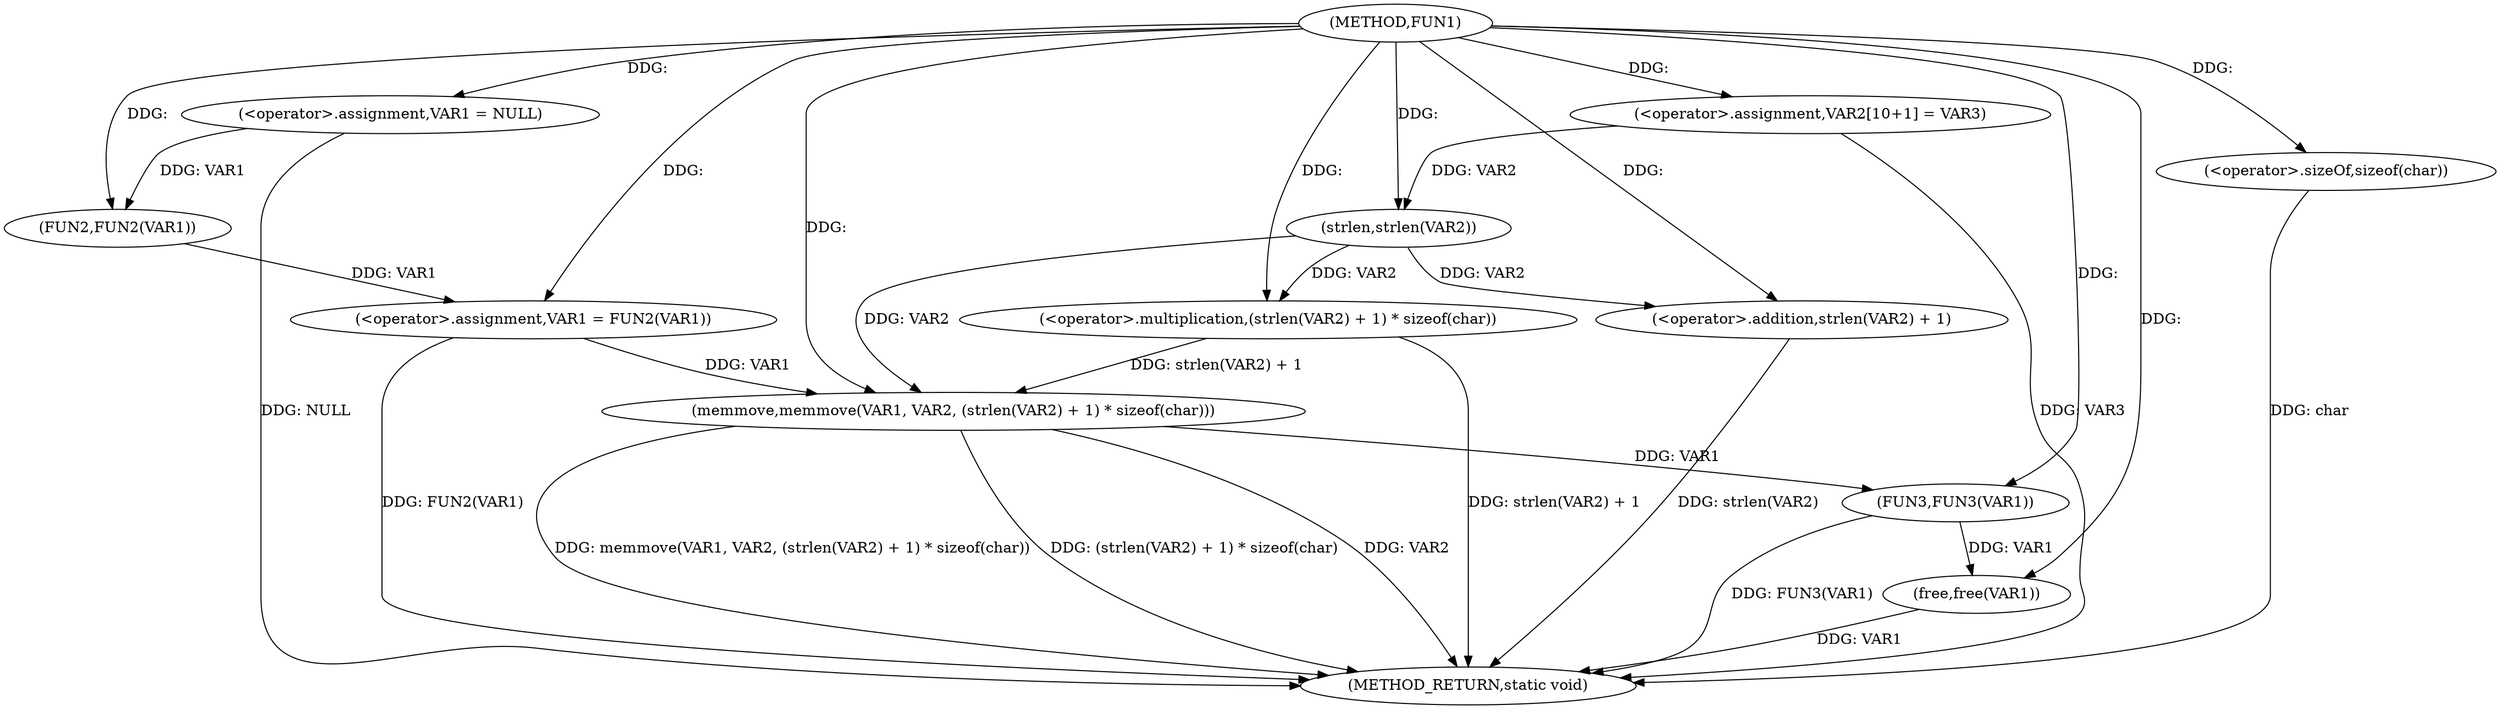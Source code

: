 digraph FUN1 {  
"1000100" [label = "(METHOD,FUN1)" ]
"1000129" [label = "(METHOD_RETURN,static void)" ]
"1000103" [label = "(<operator>.assignment,VAR1 = NULL)" ]
"1000106" [label = "(<operator>.assignment,VAR1 = FUN2(VAR1))" ]
"1000108" [label = "(FUN2,FUN2(VAR1))" ]
"1000112" [label = "(<operator>.assignment,VAR2[10+1] = VAR3)" ]
"1000115" [label = "(memmove,memmove(VAR1, VAR2, (strlen(VAR2) + 1) * sizeof(char)))" ]
"1000118" [label = "(<operator>.multiplication,(strlen(VAR2) + 1) * sizeof(char))" ]
"1000119" [label = "(<operator>.addition,strlen(VAR2) + 1)" ]
"1000120" [label = "(strlen,strlen(VAR2))" ]
"1000123" [label = "(<operator>.sizeOf,sizeof(char))" ]
"1000125" [label = "(FUN3,FUN3(VAR1))" ]
"1000127" [label = "(free,free(VAR1))" ]
  "1000115" -> "1000129"  [ label = "DDG: VAR2"] 
  "1000125" -> "1000129"  [ label = "DDG: FUN3(VAR1)"] 
  "1000106" -> "1000129"  [ label = "DDG: FUN2(VAR1)"] 
  "1000103" -> "1000129"  [ label = "DDG: NULL"] 
  "1000112" -> "1000129"  [ label = "DDG: VAR3"] 
  "1000115" -> "1000129"  [ label = "DDG: memmove(VAR1, VAR2, (strlen(VAR2) + 1) * sizeof(char))"] 
  "1000115" -> "1000129"  [ label = "DDG: (strlen(VAR2) + 1) * sizeof(char)"] 
  "1000119" -> "1000129"  [ label = "DDG: strlen(VAR2)"] 
  "1000127" -> "1000129"  [ label = "DDG: VAR1"] 
  "1000118" -> "1000129"  [ label = "DDG: strlen(VAR2) + 1"] 
  "1000123" -> "1000129"  [ label = "DDG: char"] 
  "1000100" -> "1000103"  [ label = "DDG: "] 
  "1000108" -> "1000106"  [ label = "DDG: VAR1"] 
  "1000100" -> "1000106"  [ label = "DDG: "] 
  "1000103" -> "1000108"  [ label = "DDG: VAR1"] 
  "1000100" -> "1000108"  [ label = "DDG: "] 
  "1000100" -> "1000112"  [ label = "DDG: "] 
  "1000106" -> "1000115"  [ label = "DDG: VAR1"] 
  "1000100" -> "1000115"  [ label = "DDG: "] 
  "1000120" -> "1000115"  [ label = "DDG: VAR2"] 
  "1000118" -> "1000115"  [ label = "DDG: strlen(VAR2) + 1"] 
  "1000120" -> "1000118"  [ label = "DDG: VAR2"] 
  "1000100" -> "1000118"  [ label = "DDG: "] 
  "1000120" -> "1000119"  [ label = "DDG: VAR2"] 
  "1000112" -> "1000120"  [ label = "DDG: VAR2"] 
  "1000100" -> "1000120"  [ label = "DDG: "] 
  "1000100" -> "1000119"  [ label = "DDG: "] 
  "1000100" -> "1000123"  [ label = "DDG: "] 
  "1000115" -> "1000125"  [ label = "DDG: VAR1"] 
  "1000100" -> "1000125"  [ label = "DDG: "] 
  "1000125" -> "1000127"  [ label = "DDG: VAR1"] 
  "1000100" -> "1000127"  [ label = "DDG: "] 
}
